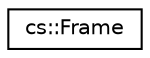 digraph "Graphical Class Hierarchy"
{
  edge [fontname="Helvetica",fontsize="10",labelfontname="Helvetica",labelfontsize="10"];
  node [fontname="Helvetica",fontsize="10",shape=record];
  rankdir="LR";
  Node1 [label="cs::Frame",height=0.2,width=0.4,color="black", fillcolor="white", style="filled",URL="$classcs_1_1Frame.html"];
}
